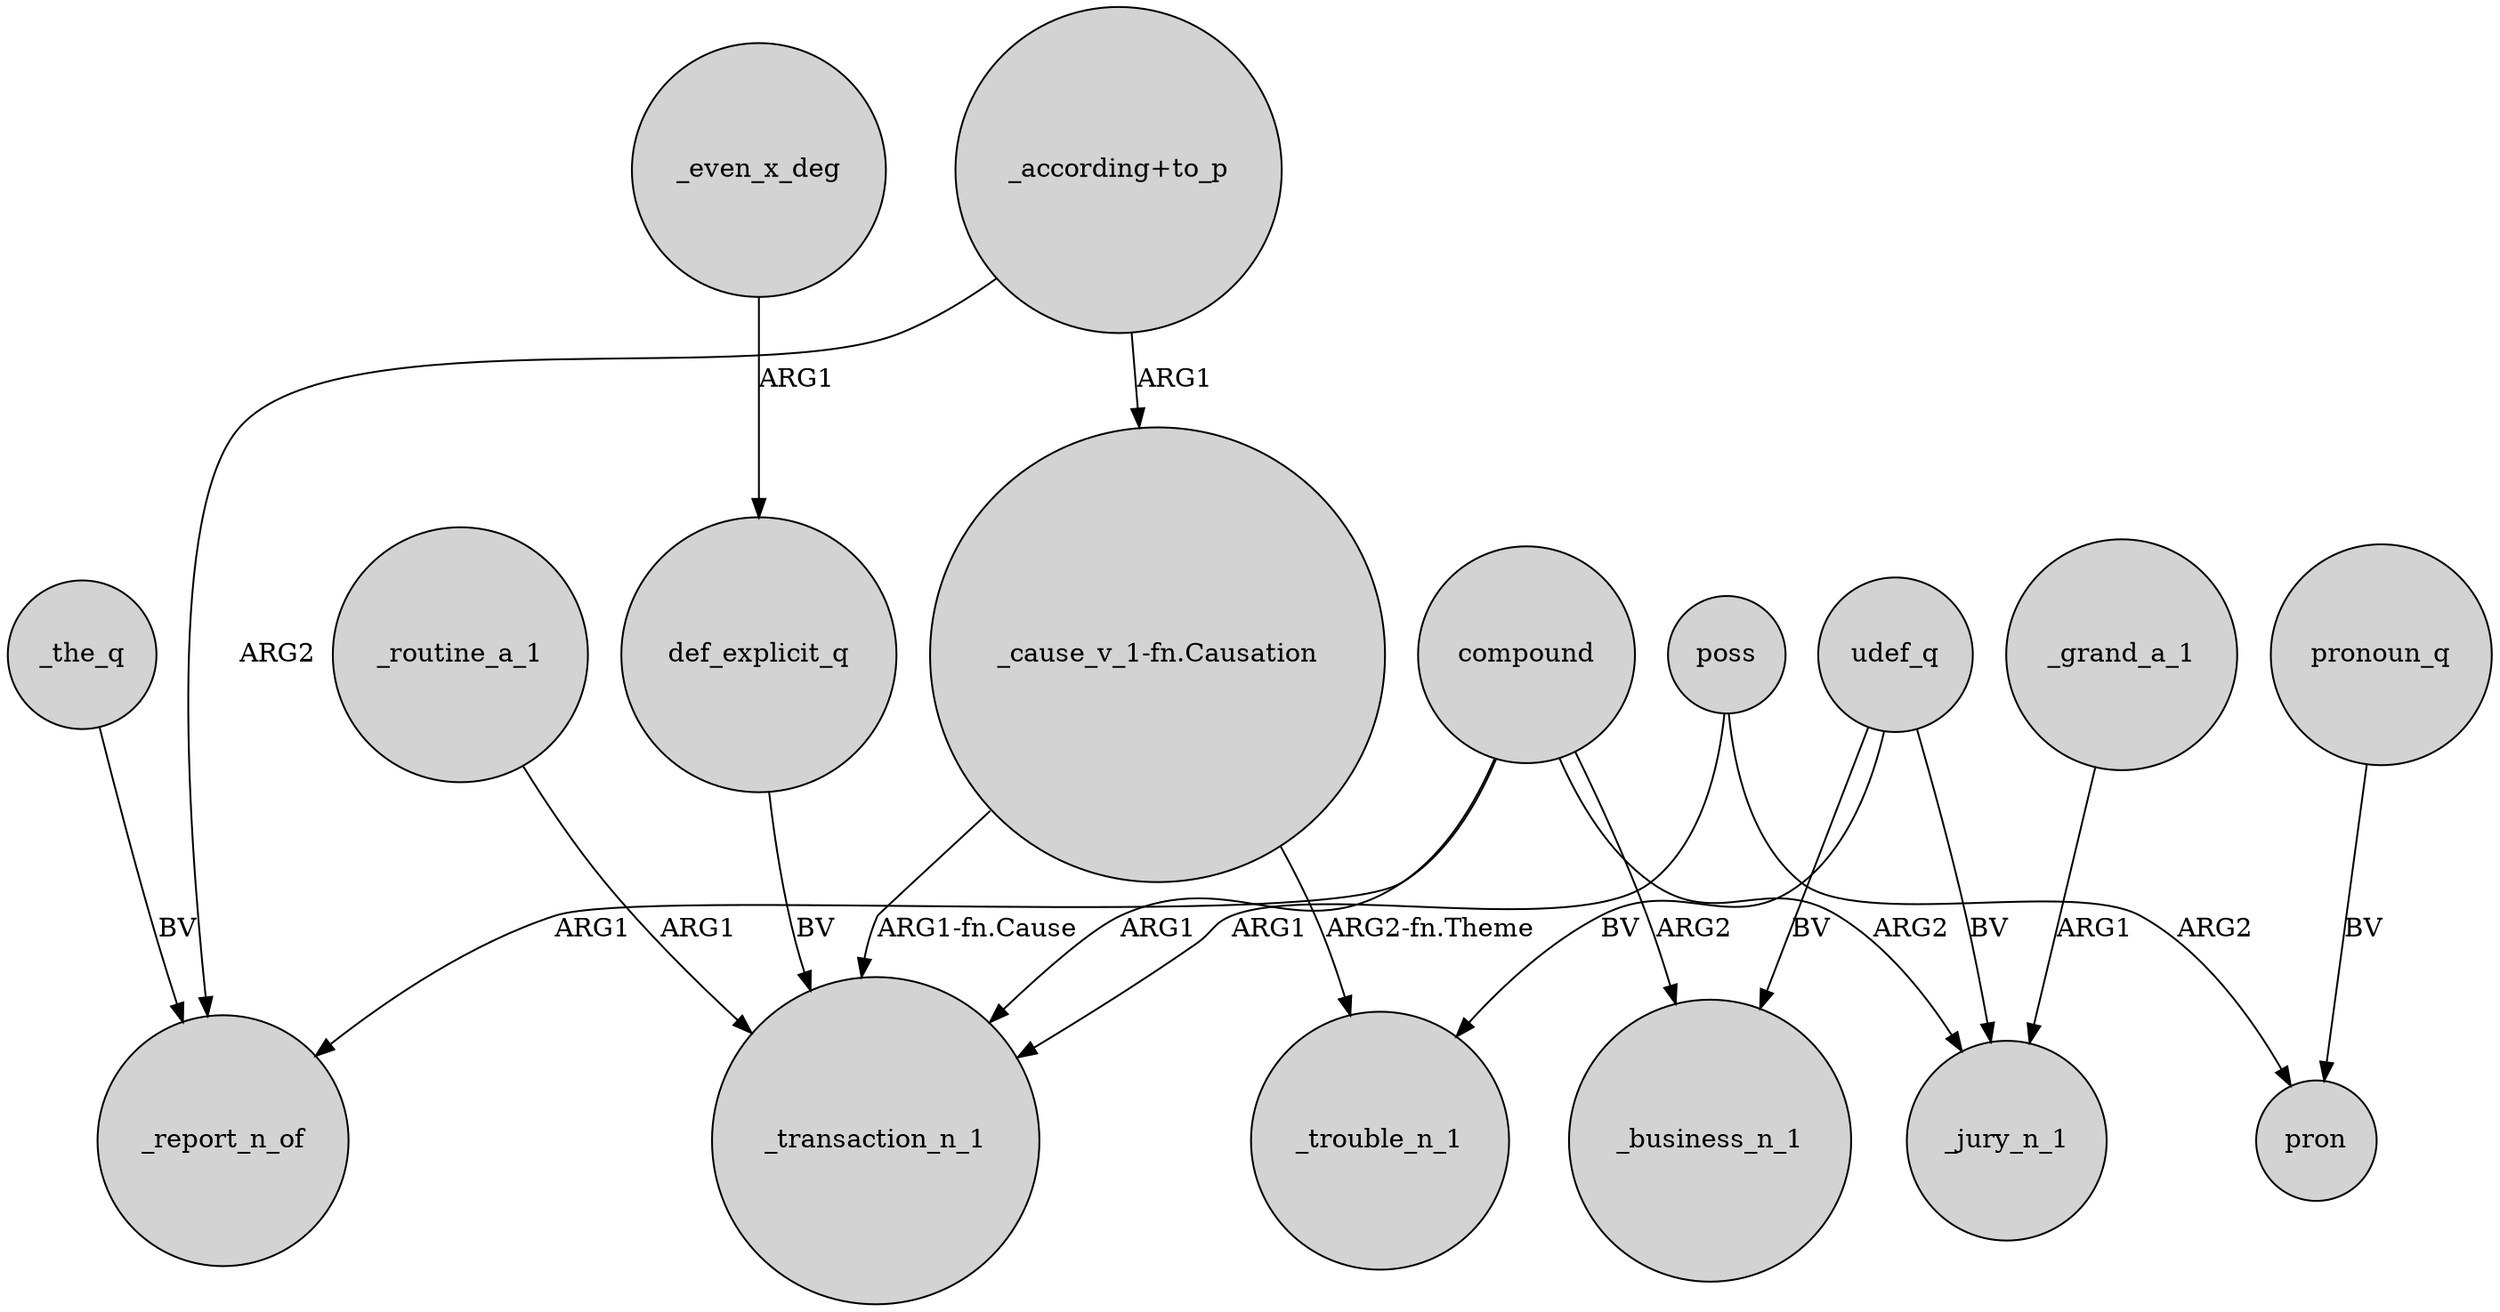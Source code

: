 digraph {
	node [shape=circle style=filled]
	compound -> _report_n_of [label=ARG1]
	poss -> pron [label=ARG2]
	_even_x_deg -> def_explicit_q [label=ARG1]
	_routine_a_1 -> _transaction_n_1 [label=ARG1]
	udef_q -> _trouble_n_1 [label=BV]
	_grand_a_1 -> _jury_n_1 [label=ARG1]
	"_cause_v_1-fn.Causation" -> _transaction_n_1 [label="ARG1-fn.Cause"]
	pronoun_q -> pron [label=BV]
	compound -> _jury_n_1 [label=ARG2]
	def_explicit_q -> _transaction_n_1 [label=BV]
	_the_q -> _report_n_of [label=BV]
	compound -> _business_n_1 [label=ARG2]
	"_according+to_p" -> _report_n_of [label=ARG2]
	compound -> _transaction_n_1 [label=ARG1]
	udef_q -> _business_n_1 [label=BV]
	udef_q -> _jury_n_1 [label=BV]
	poss -> _transaction_n_1 [label=ARG1]
	"_cause_v_1-fn.Causation" -> _trouble_n_1 [label="ARG2-fn.Theme"]
	"_according+to_p" -> "_cause_v_1-fn.Causation" [label=ARG1]
}
